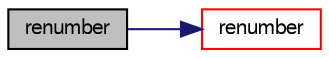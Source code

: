 digraph "renumber"
{
  bgcolor="transparent";
  edge [fontname="FreeSans",fontsize="10",labelfontname="FreeSans",labelfontsize="10"];
  node [fontname="FreeSans",fontsize="10",shape=record];
  rankdir="LR";
  Node60 [label="renumber",height=0.2,width=0.4,color="black", fillcolor="grey75", style="filled", fontcolor="black"];
  Node60 -> Node61 [color="midnightblue",fontsize="10",style="solid",fontname="FreeSans"];
  Node61 [label="renumber",height=0.2,width=0.4,color="red",URL="$a29210.html#abdaab0ecd06e1b35a275812665bd2da0",tooltip="Return the order in which cells need to be visited, i.e. "];
}
